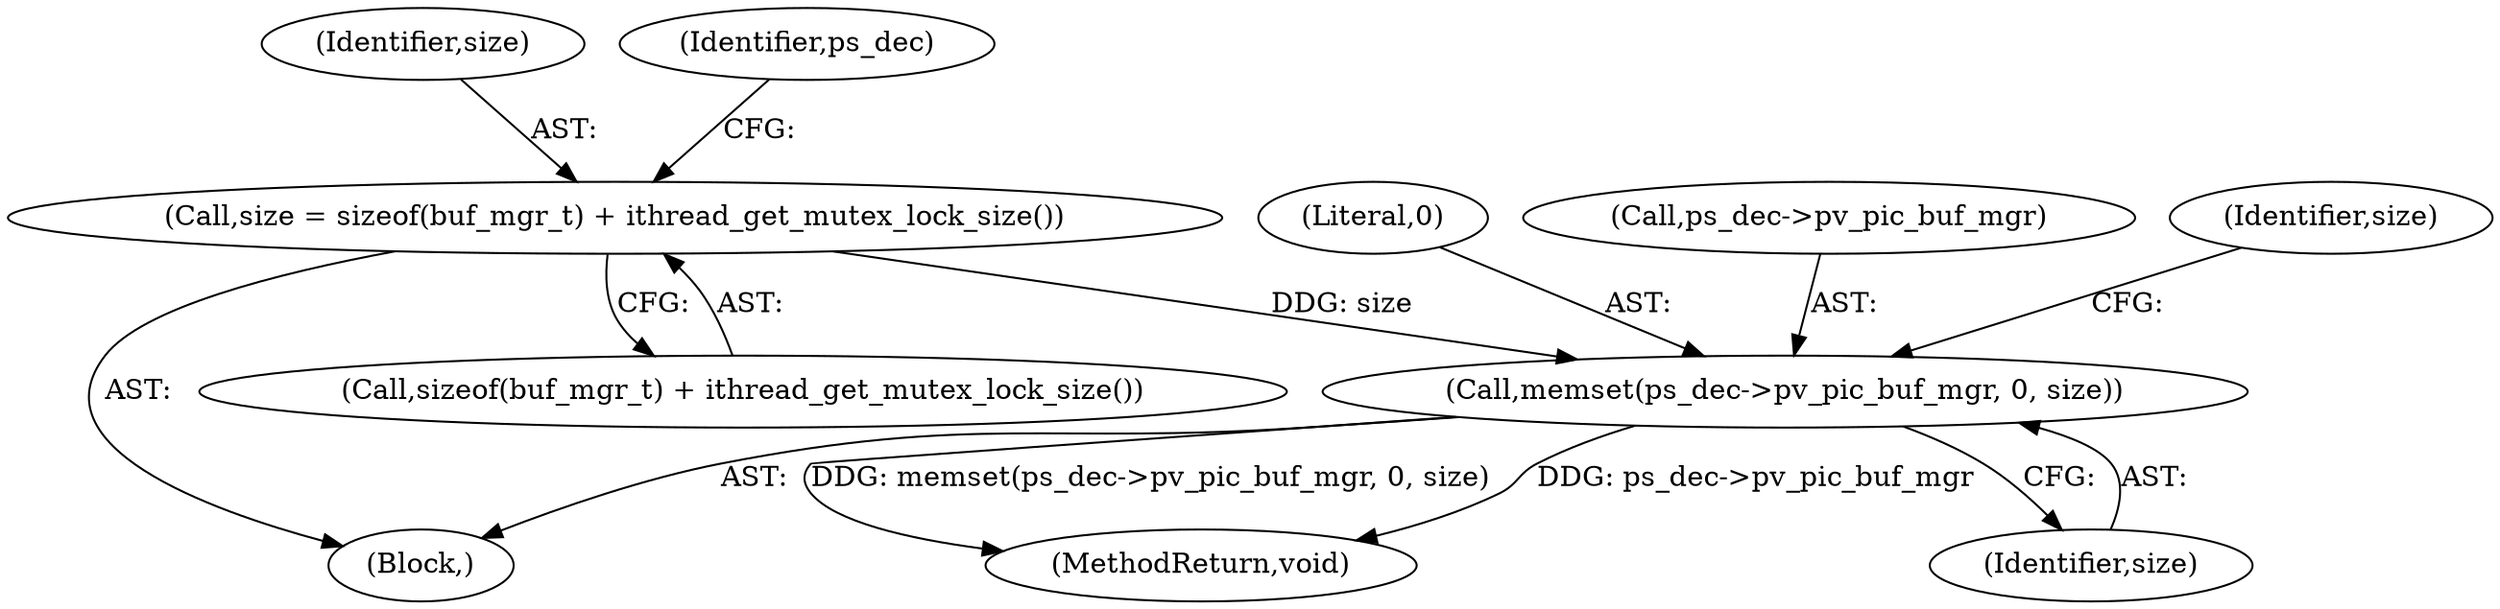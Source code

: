 digraph "0_Android_cc676ebd95247646e67907ccab150fb77a847335@API" {
"1000162" [label="(Call,memset(ps_dec->pv_pic_buf_mgr, 0, size))"];
"1000156" [label="(Call,size = sizeof(buf_mgr_t) + ithread_get_mutex_lock_size())"];
"1000166" [label="(Literal,0)"];
"1000157" [label="(Identifier,size)"];
"1000162" [label="(Call,memset(ps_dec->pv_pic_buf_mgr, 0, size))"];
"1000963" [label="(MethodReturn,void)"];
"1000163" [label="(Call,ps_dec->pv_pic_buf_mgr)"];
"1000156" [label="(Call,size = sizeof(buf_mgr_t) + ithread_get_mutex_lock_size())"];
"1000158" [label="(Call,sizeof(buf_mgr_t) + ithread_get_mutex_lock_size())"];
"1000164" [label="(Identifier,ps_dec)"];
"1000121" [label="(Block,)"];
"1000169" [label="(Identifier,size)"];
"1000167" [label="(Identifier,size)"];
"1000162" -> "1000121"  [label="AST: "];
"1000162" -> "1000167"  [label="CFG: "];
"1000163" -> "1000162"  [label="AST: "];
"1000166" -> "1000162"  [label="AST: "];
"1000167" -> "1000162"  [label="AST: "];
"1000169" -> "1000162"  [label="CFG: "];
"1000162" -> "1000963"  [label="DDG: ps_dec->pv_pic_buf_mgr"];
"1000162" -> "1000963"  [label="DDG: memset(ps_dec->pv_pic_buf_mgr, 0, size)"];
"1000156" -> "1000162"  [label="DDG: size"];
"1000156" -> "1000121"  [label="AST: "];
"1000156" -> "1000158"  [label="CFG: "];
"1000157" -> "1000156"  [label="AST: "];
"1000158" -> "1000156"  [label="AST: "];
"1000164" -> "1000156"  [label="CFG: "];
}
